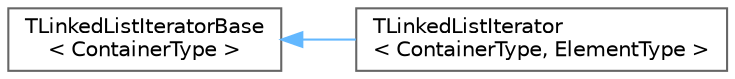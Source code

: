 digraph "Graphical Class Hierarchy"
{
 // INTERACTIVE_SVG=YES
 // LATEX_PDF_SIZE
  bgcolor="transparent";
  edge [fontname=Helvetica,fontsize=10,labelfontname=Helvetica,labelfontsize=10];
  node [fontname=Helvetica,fontsize=10,shape=box,height=0.2,width=0.4];
  rankdir="LR";
  Node0 [id="Node000000",label="TLinkedListIteratorBase\l\< ContainerType \>",height=0.2,width=0.4,color="grey40", fillcolor="white", style="filled",URL="$db/d85/classTLinkedListIteratorBase.html",tooltip=" "];
  Node0 -> Node1 [id="edge6397_Node000000_Node000001",dir="back",color="steelblue1",style="solid",tooltip=" "];
  Node1 [id="Node000001",label="TLinkedListIterator\l\< ContainerType, ElementType \>",height=0.2,width=0.4,color="grey40", fillcolor="white", style="filled",URL="$db/d81/classTLinkedListIterator.html",tooltip=" "];
}
